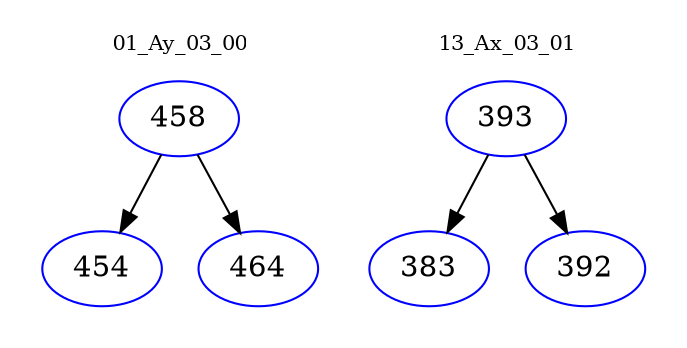 digraph{
subgraph cluster_0 {
color = white
label = "01_Ay_03_00";
fontsize=10;
T0_458 [label="458", color="blue"]
T0_458 -> T0_454 [color="black"]
T0_454 [label="454", color="blue"]
T0_458 -> T0_464 [color="black"]
T0_464 [label="464", color="blue"]
}
subgraph cluster_1 {
color = white
label = "13_Ax_03_01";
fontsize=10;
T1_393 [label="393", color="blue"]
T1_393 -> T1_383 [color="black"]
T1_383 [label="383", color="blue"]
T1_393 -> T1_392 [color="black"]
T1_392 [label="392", color="blue"]
}
}

